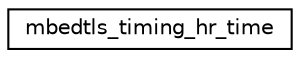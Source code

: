 digraph "Graphical Class Hierarchy"
{
 // LATEX_PDF_SIZE
  edge [fontname="Helvetica",fontsize="10",labelfontname="Helvetica",labelfontsize="10"];
  node [fontname="Helvetica",fontsize="10",shape=record];
  rankdir="LR";
  Node0 [label="mbedtls_timing_hr_time",height=0.2,width=0.4,color="black", fillcolor="white", style="filled",URL="$d3/dce/structmbedtls__timing__hr__time.html",tooltip="timer structure"];
}
